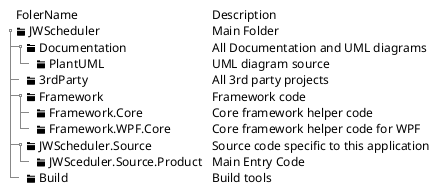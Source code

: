 @startuml FolderStructure

!unquoted procedure Folder($name)
<&folder> $name
!endprocedure
salt
{
{T
+FolerName                | Description
+ Folder(JWScheduler)     | Main Folder
++ Folder(Documentation)  | All Documentation and UML diagrams
+++ Folder(PlantUML)      | UML diagram source
++ Folder(3rdParty)       | All 3rd party projects
++ Folder(Framework)      | Framework code 
+++ Folder(Framework.Core) | Core framework helper code
+++ Folder(Framework.WPF.Core) | Core framework helper code for WPF
++ Folder(JWScheduler.Source)         | Source code specific to this application
+++ Folder(JWSceduler.Source.Product) | Main Entry Code
++ Folder(Build)          | Build tools
}
}
@enduml